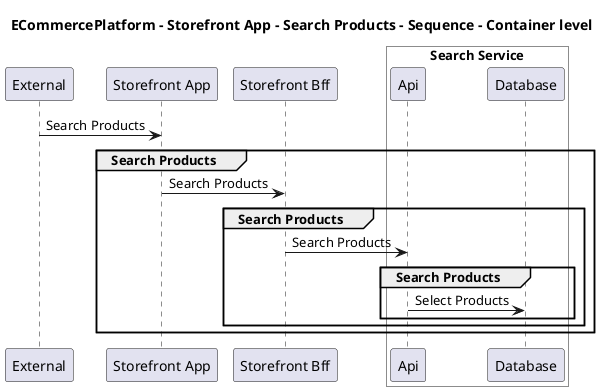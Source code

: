 @startuml

title ECommercePlatform - Storefront App - Search Products - Sequence - Container level

participant "External" as C4InterFlow.SoftwareSystems.ExternalSystem
participant "Storefront App" as ECommercePlatform.SoftwareSystems.StorefrontApp
participant "Storefront Bff" as ECommercePlatform.SoftwareSystems.StorefrontBff

box "Search Service" #White
    participant "Api" as ECommercePlatform.SoftwareSystems.SearchService.Containers.Api
    participant "Database" as ECommercePlatform.SoftwareSystems.SearchService.Containers.Database
end box


C4InterFlow.SoftwareSystems.ExternalSystem -> ECommercePlatform.SoftwareSystems.StorefrontApp : Search Products
group Search Products
ECommercePlatform.SoftwareSystems.StorefrontApp -> ECommercePlatform.SoftwareSystems.StorefrontBff : Search Products
group Search Products
ECommercePlatform.SoftwareSystems.StorefrontBff -> ECommercePlatform.SoftwareSystems.SearchService.Containers.Api : Search Products
group Search Products
ECommercePlatform.SoftwareSystems.SearchService.Containers.Api -> ECommercePlatform.SoftwareSystems.SearchService.Containers.Database : Select Products
end
end
end


@enduml

